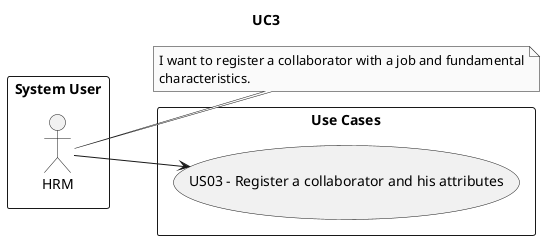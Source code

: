 @startuml
skinparam monochrome true
skinparam packageStyle rectangle
skinparam shadowing false

title UC3

left to right direction

rectangle "System User" as actors {
    actor HRM
}

note right of HRM
    I want to register a collaborator with a job and fundamental
    characteristics.
end note

rectangle "Use Cases" as usecases{
    usecase "US03 - Register a collaborator and his attributes" as US03
    HRM --> US03
}

@enduml
